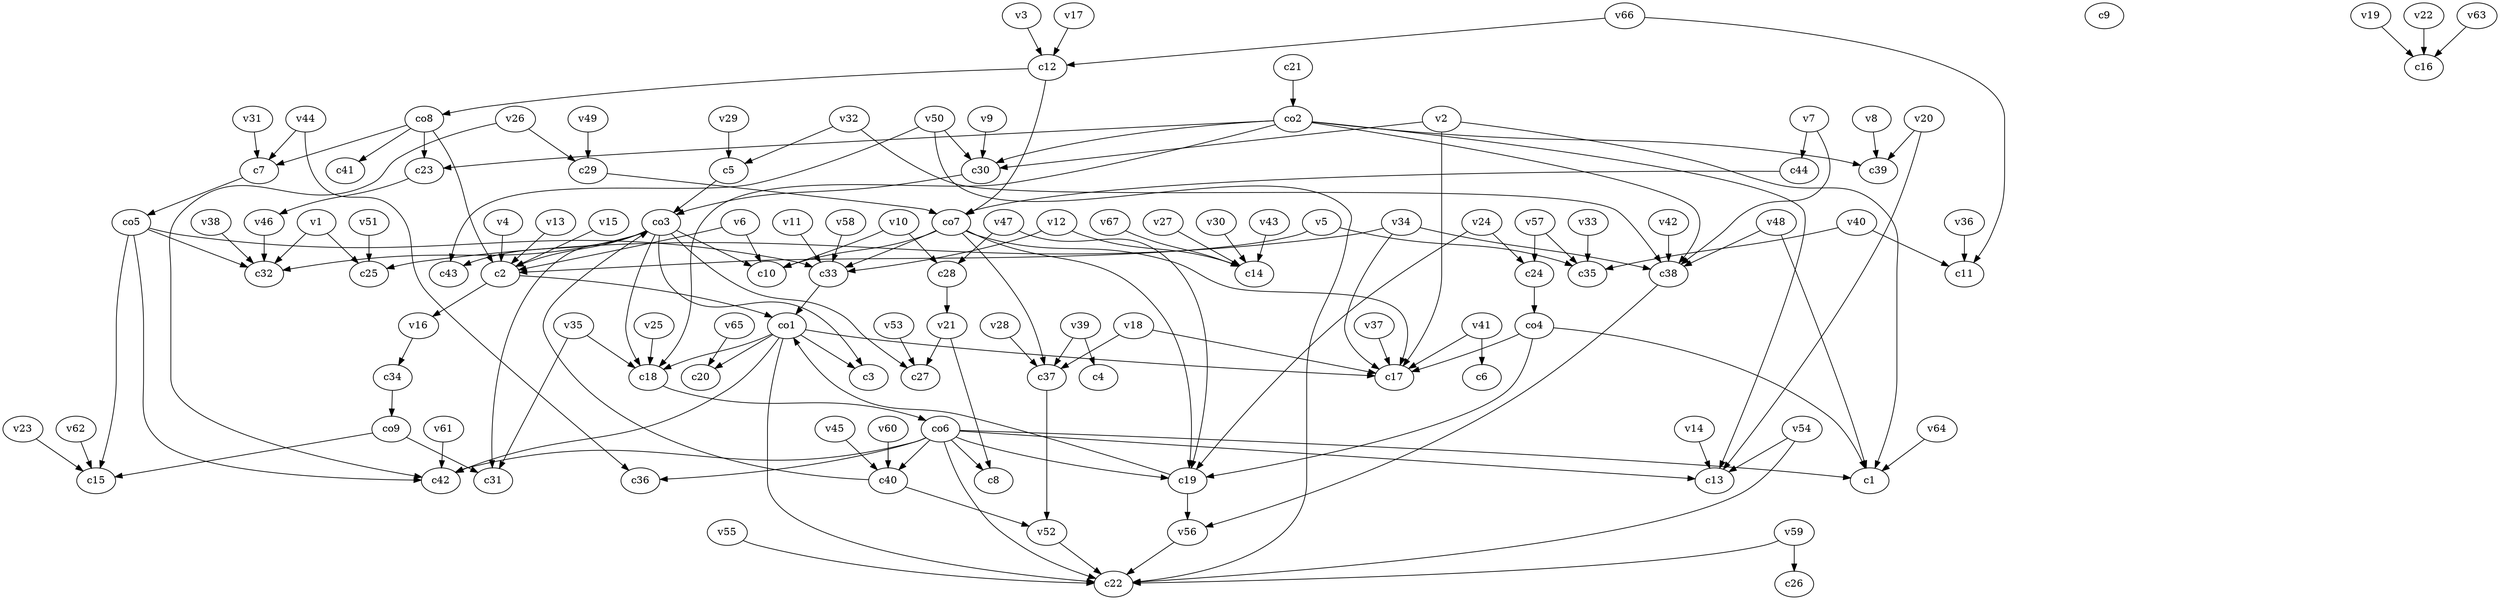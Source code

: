 strict digraph  {
c1;
c2;
c3;
c4;
c5;
c6;
c7;
c8;
c9;
c10;
c11;
c12;
c13;
c14;
c15;
c16;
c17;
c18;
c19;
c20;
c21;
c22;
c23;
c24;
c25;
c26;
c27;
c28;
c29;
c30;
c31;
c32;
c33;
c34;
c35;
c36;
c37;
c38;
c39;
c40;
c41;
c42;
c43;
c44;
v1;
v2;
v3;
v4;
v5;
v6;
v7;
v8;
v9;
v10;
v11;
v12;
v13;
v14;
v15;
v16;
v17;
v18;
v19;
v20;
v21;
v22;
v23;
v24;
v25;
v26;
v27;
v28;
v29;
v30;
v31;
v32;
v33;
v34;
v35;
v36;
v37;
v38;
v39;
v40;
v41;
v42;
v43;
v44;
v45;
v46;
v47;
v48;
v49;
v50;
v51;
v52;
v53;
v54;
v55;
v56;
v57;
v58;
v59;
v60;
v61;
v62;
v63;
v64;
v65;
v66;
v67;
co1;
co2;
co3;
co4;
co5;
co6;
co7;
co8;
co9;
c2 -> co1  [weight=1];
c2 -> v16  [weight=1];
c5 -> co3  [weight=1];
c7 -> co5  [weight=1];
c12 -> co8  [weight=1];
c12 -> co7  [weight=1];
c18 -> co6  [weight=1];
c19 -> v56  [weight=1];
c19 -> co1  [weight=1];
c21 -> co2  [weight=1];
c23 -> v46  [weight=1];
c24 -> co4  [weight=1];
c28 -> v21  [weight=1];
c29 -> co7  [weight=1];
c30 -> co3  [weight=1];
c33 -> co1  [weight=1];
c34 -> co9  [weight=1];
c37 -> v52  [weight=1];
c38 -> v56  [weight=1];
c40 -> v52  [weight=1];
c40 -> co3  [weight=1];
c44 -> co7  [weight=1];
v1 -> c25  [weight=1];
v1 -> c32  [weight=1];
v2 -> c30  [weight=1];
v2 -> c17  [weight=1];
v2 -> c1  [weight=1];
v3 -> c12  [weight=1];
v4 -> c2  [weight=1];
v5 -> c35  [weight=1];
v5 -> c2  [weight=1];
v6 -> c2  [weight=1];
v6 -> c10  [weight=1];
v7 -> c44  [weight=1];
v7 -> c38  [weight=1];
v8 -> c39  [weight=1];
v9 -> c30  [weight=1];
v10 -> c28  [weight=1];
v10 -> c10  [weight=1];
v11 -> c33  [weight=1];
v12 -> c14  [weight=1];
v12 -> c33  [weight=1];
v13 -> c2  [weight=1];
v14 -> c13  [weight=1];
v15 -> c2  [weight=1];
v16 -> c34  [weight=1];
v17 -> c12  [weight=1];
v18 -> c37  [weight=1];
v18 -> c17  [weight=1];
v19 -> c16  [weight=1];
v20 -> c13  [weight=1];
v20 -> c39  [weight=1];
v21 -> c27  [weight=1];
v21 -> c8  [weight=1];
v22 -> c16  [weight=1];
v23 -> c15  [weight=1];
v24 -> c19  [weight=1];
v24 -> c24  [weight=1];
v25 -> c18  [weight=1];
v26 -> c29  [weight=1];
v26 -> c42  [weight=1];
v27 -> c14  [weight=1];
v28 -> c37  [weight=1];
v29 -> c5  [weight=1];
v30 -> c14  [weight=1];
v31 -> c7  [weight=1];
v32 -> c38  [weight=1];
v32 -> c5  [weight=1];
v33 -> c35  [weight=1];
v34 -> c25  [weight=1];
v34 -> c38  [weight=1];
v34 -> c17  [weight=1];
v35 -> c31  [weight=1];
v35 -> c18  [weight=1];
v36 -> c11  [weight=1];
v37 -> c17  [weight=1];
v38 -> c32  [weight=1];
v39 -> c4  [weight=1];
v39 -> c37  [weight=1];
v40 -> c11  [weight=1];
v40 -> c35  [weight=1];
v41 -> c17  [weight=1];
v41 -> c6  [weight=1];
v42 -> c38  [weight=1];
v43 -> c14  [weight=1];
v44 -> c7  [weight=1];
v44 -> c36  [weight=1];
v45 -> c40  [weight=1];
v46 -> c32  [weight=1];
v47 -> c28  [weight=1];
v47 -> c19  [weight=1];
v48 -> c38  [weight=1];
v48 -> c1  [weight=1];
v49 -> c29  [weight=1];
v50 -> c30  [weight=1];
v50 -> c43  [weight=1];
v50 -> c22  [weight=1];
v51 -> c25  [weight=1];
v52 -> c22  [weight=1];
v53 -> c27  [weight=1];
v54 -> c13  [weight=1];
v54 -> c22  [weight=1];
v55 -> c22  [weight=1];
v56 -> c22  [weight=1];
v57 -> c24  [weight=1];
v57 -> c35  [weight=1];
v58 -> c33  [weight=1];
v59 -> c22  [weight=1];
v59 -> c26  [weight=1];
v60 -> c40  [weight=1];
v61 -> c42  [weight=1];
v62 -> c15  [weight=1];
v63 -> c16  [weight=1];
v64 -> c1  [weight=1];
v65 -> c20  [weight=1];
v66 -> c11  [weight=1];
v66 -> c12  [weight=1];
v67 -> c14  [weight=1];
co1 -> c20  [weight=1];
co1 -> c42  [weight=1];
co1 -> c22  [weight=1];
co1 -> c18  [weight=1];
co1 -> c3  [weight=1];
co1 -> c17  [weight=1];
co2 -> c30  [weight=1];
co2 -> c13  [weight=1];
co2 -> c18  [weight=1];
co2 -> c38  [weight=1];
co2 -> c23  [weight=1];
co2 -> c39  [weight=1];
co3 -> c18  [weight=1];
co3 -> c31  [weight=1];
co3 -> c3  [weight=1];
co3 -> c43  [weight=1];
co3 -> c27  [weight=1];
co3 -> c32  [weight=1];
co3 -> c2  [weight=1];
co3 -> c10  [weight=1];
co4 -> c1  [weight=1];
co4 -> c17  [weight=1];
co4 -> c19  [weight=1];
co5 -> c32  [weight=1];
co5 -> c42  [weight=1];
co5 -> c15  [weight=1];
co5 -> c33  [weight=1];
co6 -> c19  [weight=1];
co6 -> c8  [weight=1];
co6 -> c1  [weight=1];
co6 -> c42  [weight=1];
co6 -> c40  [weight=1];
co6 -> c36  [weight=1];
co6 -> c13  [weight=1];
co6 -> c22  [weight=1];
co7 -> c17  [weight=1];
co7 -> c10  [weight=1];
co7 -> c37  [weight=1];
co7 -> c19  [weight=1];
co7 -> c33  [weight=1];
co8 -> c41  [weight=1];
co8 -> c23  [weight=1];
co8 -> c7  [weight=1];
co8 -> c2  [weight=1];
co9 -> c31  [weight=1];
co9 -> c15  [weight=1];
}
